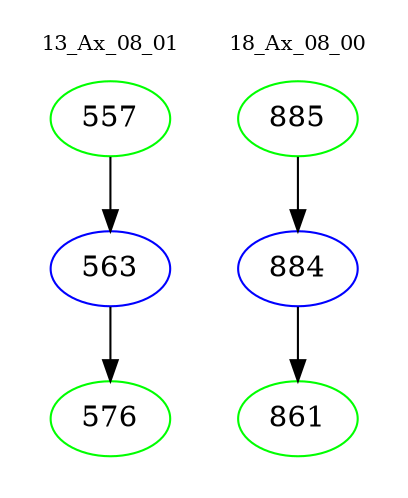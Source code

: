 digraph{
subgraph cluster_0 {
color = white
label = "13_Ax_08_01";
fontsize=10;
T0_557 [label="557", color="green"]
T0_557 -> T0_563 [color="black"]
T0_563 [label="563", color="blue"]
T0_563 -> T0_576 [color="black"]
T0_576 [label="576", color="green"]
}
subgraph cluster_1 {
color = white
label = "18_Ax_08_00";
fontsize=10;
T1_885 [label="885", color="green"]
T1_885 -> T1_884 [color="black"]
T1_884 [label="884", color="blue"]
T1_884 -> T1_861 [color="black"]
T1_861 [label="861", color="green"]
}
}
